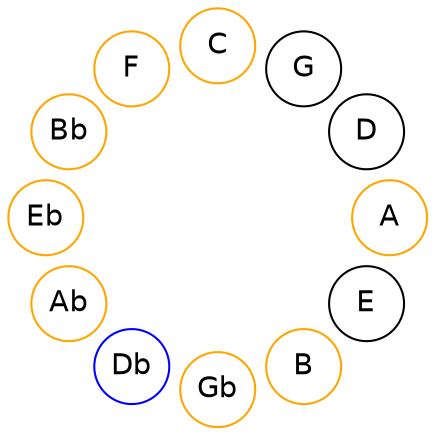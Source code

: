 
graph {

layout = circo;
mindist = .1

node [shape = circle, fontname = Helvetica, margin = 0]
edge [style=invis]

subgraph 1 {
	E -- B -- Gb -- Db -- Ab -- Eb -- Bb -- F -- C -- G -- D -- A -- E
}

B [color=orange];
Gb [color=orange];
Db [color=blue];
Ab [color=orange];
Eb [color=orange];
Bb [color=orange];
F [color=orange];
C [color=orange];
A [color=orange];
}
